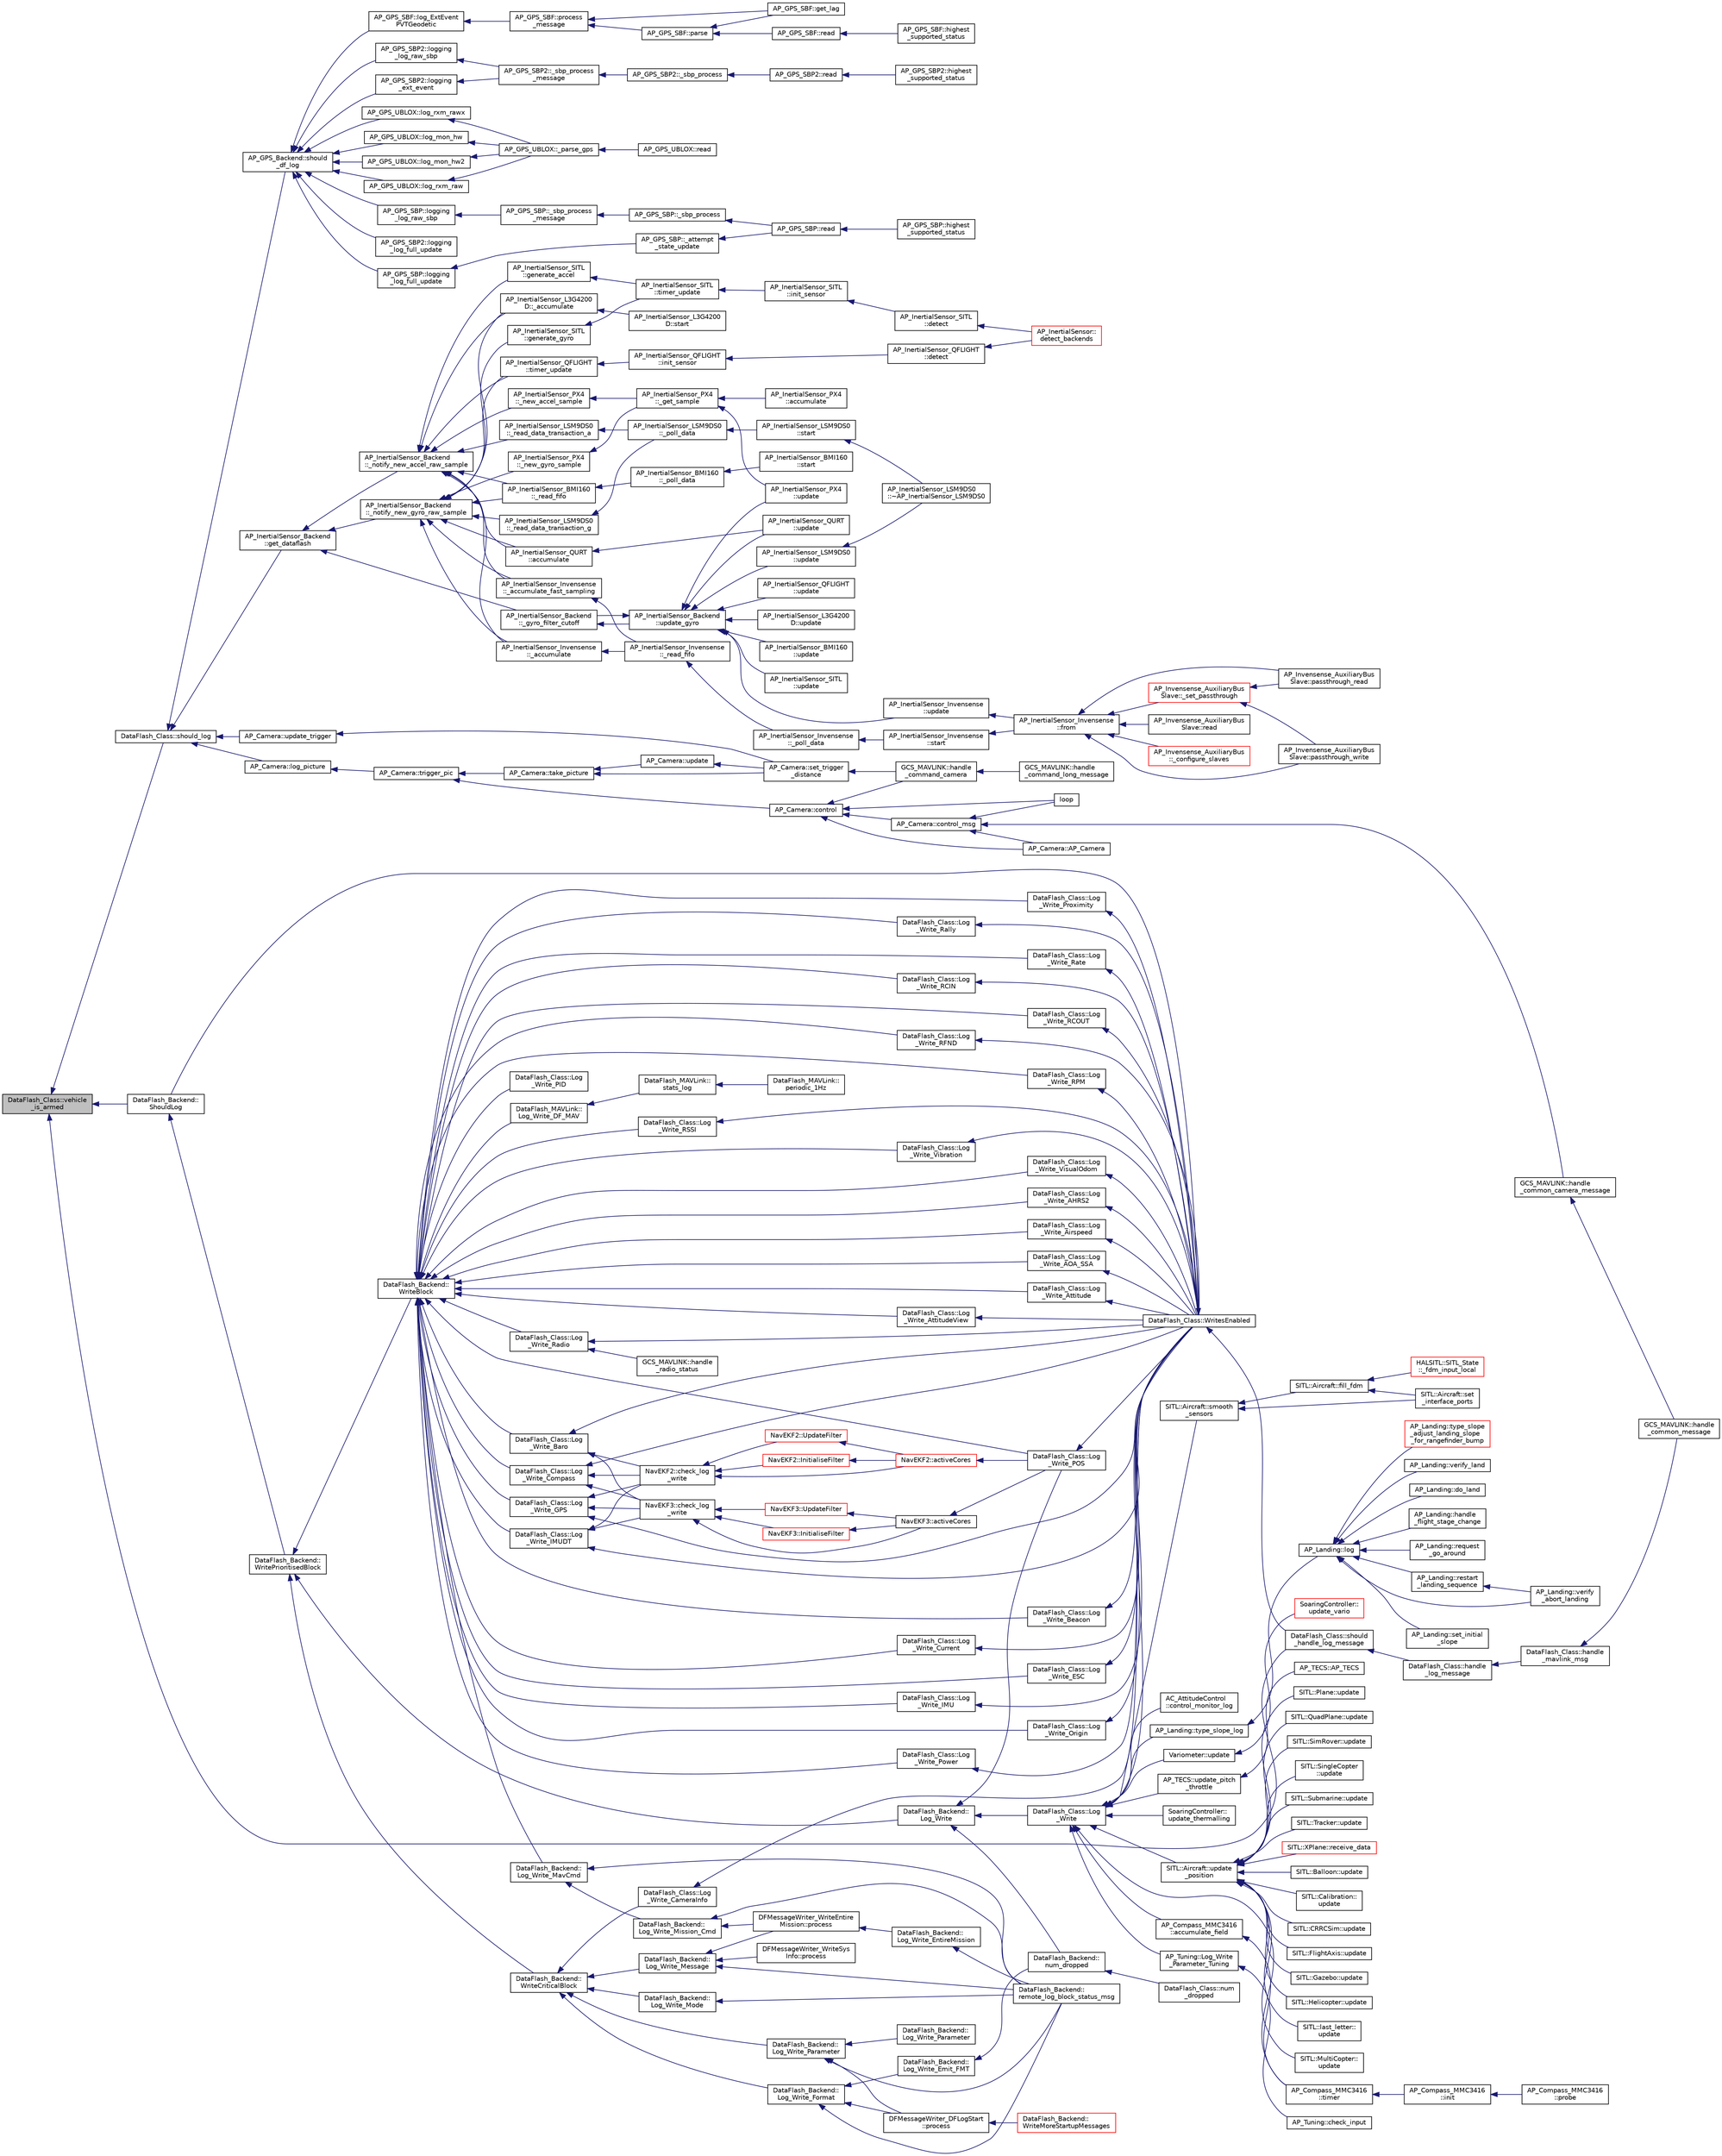 digraph "DataFlash_Class::vehicle_is_armed"
{
 // INTERACTIVE_SVG=YES
  edge [fontname="Helvetica",fontsize="10",labelfontname="Helvetica",labelfontsize="10"];
  node [fontname="Helvetica",fontsize="10",shape=record];
  rankdir="LR";
  Node1 [label="DataFlash_Class::vehicle\l_is_armed",height=0.2,width=0.4,color="black", fillcolor="grey75", style="filled", fontcolor="black"];
  Node1 -> Node2 [dir="back",color="midnightblue",fontsize="10",style="solid",fontname="Helvetica"];
  Node2 [label="DataFlash_Class::should\l_handle_log_message",height=0.2,width=0.4,color="black", fillcolor="white", style="filled",URL="$classDataFlash__Class.html#a1f5e7a1ba369422c7df05cd384019b0e"];
  Node2 -> Node3 [dir="back",color="midnightblue",fontsize="10",style="solid",fontname="Helvetica"];
  Node3 [label="DataFlash_Class::handle\l_log_message",height=0.2,width=0.4,color="black", fillcolor="white", style="filled",URL="$classDataFlash__Class.html#a54a0f06df82820b62ec798a212821d25"];
  Node3 -> Node4 [dir="back",color="midnightblue",fontsize="10",style="solid",fontname="Helvetica"];
  Node4 [label="DataFlash_Class::handle\l_mavlink_msg",height=0.2,width=0.4,color="black", fillcolor="white", style="filled",URL="$classDataFlash__Class.html#a06ce95acf59edd4dd3b8aa7246913e7a"];
  Node4 -> Node5 [dir="back",color="midnightblue",fontsize="10",style="solid",fontname="Helvetica"];
  Node5 [label="GCS_MAVLINK::handle\l_common_message",height=0.2,width=0.4,color="black", fillcolor="white", style="filled",URL="$structGCS__MAVLINK.html#a13da94a2548ade6552a5250eb3251e89"];
  Node1 -> Node6 [dir="back",color="midnightblue",fontsize="10",style="solid",fontname="Helvetica"];
  Node6 [label="DataFlash_Class::should_log",height=0.2,width=0.4,color="black", fillcolor="white", style="filled",URL="$classDataFlash__Class.html#ad12449b59acdcf6b040af55907089eed"];
  Node6 -> Node7 [dir="back",color="midnightblue",fontsize="10",style="solid",fontname="Helvetica"];
  Node7 [label="AP_InertialSensor_Backend\l::get_dataflash",height=0.2,width=0.4,color="black", fillcolor="white", style="filled",URL="$classAP__InertialSensor__Backend.html#a6c878a16f5530684e2e1644a374756ca"];
  Node7 -> Node8 [dir="back",color="midnightblue",fontsize="10",style="solid",fontname="Helvetica"];
  Node8 [label="AP_InertialSensor_Backend\l::_gyro_filter_cutoff",height=0.2,width=0.4,color="black", fillcolor="white", style="filled",URL="$classAP__InertialSensor__Backend.html#a9c376bd62d2a8e0262f887c6188d0af9"];
  Node8 -> Node9 [dir="back",color="midnightblue",fontsize="10",style="solid",fontname="Helvetica"];
  Node9 [label="AP_InertialSensor_Backend\l::update_gyro",height=0.2,width=0.4,color="black", fillcolor="white", style="filled",URL="$classAP__InertialSensor__Backend.html#a0b5d300f99eee2d9debcc7380fd29ab0"];
  Node9 -> Node8 [dir="back",color="midnightblue",fontsize="10",style="solid",fontname="Helvetica"];
  Node9 -> Node10 [dir="back",color="midnightblue",fontsize="10",style="solid",fontname="Helvetica"];
  Node10 [label="AP_InertialSensor_LSM9DS0\l::update",height=0.2,width=0.4,color="black", fillcolor="white", style="filled",URL="$classAP__InertialSensor__LSM9DS0.html#a65d3c8abe3e7107544fabc581f7dd704"];
  Node10 -> Node11 [dir="back",color="midnightblue",fontsize="10",style="solid",fontname="Helvetica"];
  Node11 [label="AP_InertialSensor_LSM9DS0\l::~AP_InertialSensor_LSM9DS0",height=0.2,width=0.4,color="black", fillcolor="white", style="filled",URL="$classAP__InertialSensor__LSM9DS0.html#adb7e6b545d6d86adc761ef83bcee62e4"];
  Node9 -> Node12 [dir="back",color="midnightblue",fontsize="10",style="solid",fontname="Helvetica"];
  Node12 [label="AP_InertialSensor_SITL\l::update",height=0.2,width=0.4,color="black", fillcolor="white", style="filled",URL="$classAP__InertialSensor__SITL.html#a07604936d5a023d350e46404a63b10db"];
  Node9 -> Node13 [dir="back",color="midnightblue",fontsize="10",style="solid",fontname="Helvetica"];
  Node13 [label="AP_InertialSensor_QFLIGHT\l::update",height=0.2,width=0.4,color="black", fillcolor="white", style="filled",URL="$classAP__InertialSensor__QFLIGHT.html#aa0ca2330ef5cda8d8cf0573d65091dee"];
  Node9 -> Node14 [dir="back",color="midnightblue",fontsize="10",style="solid",fontname="Helvetica"];
  Node14 [label="AP_InertialSensor_QURT\l::update",height=0.2,width=0.4,color="black", fillcolor="white", style="filled",URL="$classAP__InertialSensor__QURT.html#a65aead1e6f4020fff780cbb65981fb78"];
  Node9 -> Node15 [dir="back",color="midnightblue",fontsize="10",style="solid",fontname="Helvetica"];
  Node15 [label="AP_InertialSensor_PX4\l::update",height=0.2,width=0.4,color="black", fillcolor="white", style="filled",URL="$classAP__InertialSensor__PX4.html#a56c271f4293b88db34537b7a11e63157"];
  Node9 -> Node16 [dir="back",color="midnightblue",fontsize="10",style="solid",fontname="Helvetica"];
  Node16 [label="AP_InertialSensor_L3G4200\lD::update",height=0.2,width=0.4,color="black", fillcolor="white", style="filled",URL="$classAP__InertialSensor__L3G4200D.html#a8315d5fbde5630f70ff25b109ec2da33"];
  Node9 -> Node17 [dir="back",color="midnightblue",fontsize="10",style="solid",fontname="Helvetica"];
  Node17 [label="AP_InertialSensor_BMI160\l::update",height=0.2,width=0.4,color="black", fillcolor="white", style="filled",URL="$classAP__InertialSensor__BMI160.html#a089a4a56a75c3f771d626aeb4806487a"];
  Node9 -> Node18 [dir="back",color="midnightblue",fontsize="10",style="solid",fontname="Helvetica"];
  Node18 [label="AP_InertialSensor_Invensense\l::update",height=0.2,width=0.4,color="black", fillcolor="white", style="filled",URL="$classAP__InertialSensor__Invensense.html#a247c35c3a991df3b0d40725108fd1763"];
  Node18 -> Node19 [dir="back",color="midnightblue",fontsize="10",style="solid",fontname="Helvetica"];
  Node19 [label="AP_InertialSensor_Invensense\l::from",height=0.2,width=0.4,color="black", fillcolor="white", style="filled",URL="$classAP__InertialSensor__Invensense.html#a06dbf9b0eab84d31dbba20ed8acd5d3e"];
  Node19 -> Node20 [dir="back",color="midnightblue",fontsize="10",style="solid",fontname="Helvetica"];
  Node20 [label="AP_Invensense_AuxiliaryBus\l::_configure_slaves",height=0.2,width=0.4,color="red", fillcolor="white", style="filled",URL="$classAP__Invensense__AuxiliaryBus.html#a99a1e2d327b6f013cb993f46337e9021"];
  Node19 -> Node21 [dir="back",color="midnightblue",fontsize="10",style="solid",fontname="Helvetica"];
  Node21 [label="AP_Invensense_AuxiliaryBus\lSlave::_set_passthrough",height=0.2,width=0.4,color="red", fillcolor="white", style="filled",URL="$classAP__Invensense__AuxiliaryBusSlave.html#a5f0506e4a39d15484e24ef0f155c93ed"];
  Node21 -> Node22 [dir="back",color="midnightblue",fontsize="10",style="solid",fontname="Helvetica"];
  Node22 [label="AP_Invensense_AuxiliaryBus\lSlave::passthrough_read",height=0.2,width=0.4,color="black", fillcolor="white", style="filled",URL="$classAP__Invensense__AuxiliaryBusSlave.html#aa8037d3e32a51691ad941a0b080f59c8"];
  Node21 -> Node23 [dir="back",color="midnightblue",fontsize="10",style="solid",fontname="Helvetica"];
  Node23 [label="AP_Invensense_AuxiliaryBus\lSlave::passthrough_write",height=0.2,width=0.4,color="black", fillcolor="white", style="filled",URL="$classAP__Invensense__AuxiliaryBusSlave.html#a0c70c5ce66b3d72ed65d33144168a698"];
  Node19 -> Node22 [dir="back",color="midnightblue",fontsize="10",style="solid",fontname="Helvetica"];
  Node19 -> Node23 [dir="back",color="midnightblue",fontsize="10",style="solid",fontname="Helvetica"];
  Node19 -> Node24 [dir="back",color="midnightblue",fontsize="10",style="solid",fontname="Helvetica"];
  Node24 [label="AP_Invensense_AuxiliaryBus\lSlave::read",height=0.2,width=0.4,color="black", fillcolor="white", style="filled",URL="$classAP__Invensense__AuxiliaryBusSlave.html#a6e7224e955510a4f5c44155ca5d9d9c8"];
  Node7 -> Node25 [dir="back",color="midnightblue",fontsize="10",style="solid",fontname="Helvetica"];
  Node25 [label="AP_InertialSensor_Backend\l::_notify_new_accel_raw_sample",height=0.2,width=0.4,color="black", fillcolor="white", style="filled",URL="$classAP__InertialSensor__Backend.html#a330d2242c139a6ec3e94e0dd7379df7c"];
  Node25 -> Node26 [dir="back",color="midnightblue",fontsize="10",style="solid",fontname="Helvetica"];
  Node26 [label="AP_InertialSensor_L3G4200\lD::_accumulate",height=0.2,width=0.4,color="black", fillcolor="white", style="filled",URL="$classAP__InertialSensor__L3G4200D.html#ab07f7d4df52cbab3fee7f509f50e81fc"];
  Node26 -> Node27 [dir="back",color="midnightblue",fontsize="10",style="solid",fontname="Helvetica"];
  Node27 [label="AP_InertialSensor_L3G4200\lD::start",height=0.2,width=0.4,color="black", fillcolor="white", style="filled",URL="$classAP__InertialSensor__L3G4200D.html#a5ddc32421474ee6f544abca47a91ae02"];
  Node25 -> Node28 [dir="back",color="midnightblue",fontsize="10",style="solid",fontname="Helvetica"];
  Node28 [label="AP_InertialSensor_Invensense\l::_accumulate",height=0.2,width=0.4,color="black", fillcolor="white", style="filled",URL="$classAP__InertialSensor__Invensense.html#a1a06a8d1e4db8924dcdcf9a6439dcaa9"];
  Node28 -> Node29 [dir="back",color="midnightblue",fontsize="10",style="solid",fontname="Helvetica"];
  Node29 [label="AP_InertialSensor_Invensense\l::_read_fifo",height=0.2,width=0.4,color="black", fillcolor="white", style="filled",URL="$classAP__InertialSensor__Invensense.html#a352da0427395f10fd6a9da9ec3a498ec"];
  Node29 -> Node30 [dir="back",color="midnightblue",fontsize="10",style="solid",fontname="Helvetica"];
  Node30 [label="AP_InertialSensor_Invensense\l::_poll_data",height=0.2,width=0.4,color="black", fillcolor="white", style="filled",URL="$classAP__InertialSensor__Invensense.html#a645c1fd527303dde9031b31544bbce6b"];
  Node30 -> Node31 [dir="back",color="midnightblue",fontsize="10",style="solid",fontname="Helvetica"];
  Node31 [label="AP_InertialSensor_Invensense\l::start",height=0.2,width=0.4,color="black", fillcolor="white", style="filled",URL="$classAP__InertialSensor__Invensense.html#ad54c13370e4efffcfa2c0eece9b53239"];
  Node31 -> Node19 [dir="back",color="midnightblue",fontsize="10",style="solid",fontname="Helvetica"];
  Node25 -> Node32 [dir="back",color="midnightblue",fontsize="10",style="solid",fontname="Helvetica"];
  Node32 [label="AP_InertialSensor_Invensense\l::_accumulate_fast_sampling",height=0.2,width=0.4,color="black", fillcolor="white", style="filled",URL="$classAP__InertialSensor__Invensense.html#aa4d24e709666169398355b5ee2a3df50"];
  Node32 -> Node29 [dir="back",color="midnightblue",fontsize="10",style="solid",fontname="Helvetica"];
  Node25 -> Node33 [dir="back",color="midnightblue",fontsize="10",style="solid",fontname="Helvetica"];
  Node33 [label="AP_InertialSensor_PX4\l::_new_accel_sample",height=0.2,width=0.4,color="black", fillcolor="white", style="filled",URL="$classAP__InertialSensor__PX4.html#ab860aacad51c8894d6d05d1291d8a650"];
  Node33 -> Node34 [dir="back",color="midnightblue",fontsize="10",style="solid",fontname="Helvetica"];
  Node34 [label="AP_InertialSensor_PX4\l::_get_sample",height=0.2,width=0.4,color="black", fillcolor="white", style="filled",URL="$classAP__InertialSensor__PX4.html#a86f463cc20f89a9eb4618ed494b3adf9"];
  Node34 -> Node35 [dir="back",color="midnightblue",fontsize="10",style="solid",fontname="Helvetica"];
  Node35 [label="AP_InertialSensor_PX4\l::accumulate",height=0.2,width=0.4,color="black", fillcolor="white", style="filled",URL="$classAP__InertialSensor__PX4.html#a516abbb2b48fb56a5984e531debea68d"];
  Node34 -> Node15 [dir="back",color="midnightblue",fontsize="10",style="solid",fontname="Helvetica"];
  Node25 -> Node36 [dir="back",color="midnightblue",fontsize="10",style="solid",fontname="Helvetica"];
  Node36 [label="AP_InertialSensor_LSM9DS0\l::_read_data_transaction_a",height=0.2,width=0.4,color="black", fillcolor="white", style="filled",URL="$classAP__InertialSensor__LSM9DS0.html#a9e083338c81500c744790115250d5207"];
  Node36 -> Node37 [dir="back",color="midnightblue",fontsize="10",style="solid",fontname="Helvetica"];
  Node37 [label="AP_InertialSensor_LSM9DS0\l::_poll_data",height=0.2,width=0.4,color="black", fillcolor="white", style="filled",URL="$classAP__InertialSensor__LSM9DS0.html#a517db16a43fdfa7fa31615d07b225474"];
  Node37 -> Node38 [dir="back",color="midnightblue",fontsize="10",style="solid",fontname="Helvetica"];
  Node38 [label="AP_InertialSensor_LSM9DS0\l::start",height=0.2,width=0.4,color="black", fillcolor="white", style="filled",URL="$classAP__InertialSensor__LSM9DS0.html#a1fa1189f7920f61d52d526f779be3d8f"];
  Node38 -> Node11 [dir="back",color="midnightblue",fontsize="10",style="solid",fontname="Helvetica"];
  Node25 -> Node39 [dir="back",color="midnightblue",fontsize="10",style="solid",fontname="Helvetica"];
  Node39 [label="AP_InertialSensor_BMI160\l::_read_fifo",height=0.2,width=0.4,color="black", fillcolor="white", style="filled",URL="$classAP__InertialSensor__BMI160.html#a1a519a3be822e3db7a19d0d0ed21d0c6"];
  Node39 -> Node40 [dir="back",color="midnightblue",fontsize="10",style="solid",fontname="Helvetica"];
  Node40 [label="AP_InertialSensor_BMI160\l::_poll_data",height=0.2,width=0.4,color="black", fillcolor="white", style="filled",URL="$classAP__InertialSensor__BMI160.html#a62d02f0977b50ee599a116e9f85d4ebc"];
  Node40 -> Node41 [dir="back",color="midnightblue",fontsize="10",style="solid",fontname="Helvetica"];
  Node41 [label="AP_InertialSensor_BMI160\l::start",height=0.2,width=0.4,color="black", fillcolor="white", style="filled",URL="$classAP__InertialSensor__BMI160.html#a786f5fe4d157ea0a2313c702402b58c5"];
  Node25 -> Node42 [dir="back",color="midnightblue",fontsize="10",style="solid",fontname="Helvetica"];
  Node42 [label="AP_InertialSensor_QURT\l::accumulate",height=0.2,width=0.4,color="black", fillcolor="white", style="filled",URL="$classAP__InertialSensor__QURT.html#ac64c9fedd2b0bcbddf29264e1bbd7af8"];
  Node42 -> Node14 [dir="back",color="midnightblue",fontsize="10",style="solid",fontname="Helvetica"];
  Node25 -> Node43 [dir="back",color="midnightblue",fontsize="10",style="solid",fontname="Helvetica"];
  Node43 [label="AP_InertialSensor_SITL\l::generate_accel",height=0.2,width=0.4,color="black", fillcolor="white", style="filled",URL="$classAP__InertialSensor__SITL.html#a8d6b8277285c6e8b6013585f403cd588"];
  Node43 -> Node44 [dir="back",color="midnightblue",fontsize="10",style="solid",fontname="Helvetica"];
  Node44 [label="AP_InertialSensor_SITL\l::timer_update",height=0.2,width=0.4,color="black", fillcolor="white", style="filled",URL="$classAP__InertialSensor__SITL.html#acb53ee7c91782608c30ff3e1c5af13e6"];
  Node44 -> Node45 [dir="back",color="midnightblue",fontsize="10",style="solid",fontname="Helvetica"];
  Node45 [label="AP_InertialSensor_SITL\l::init_sensor",height=0.2,width=0.4,color="black", fillcolor="white", style="filled",URL="$classAP__InertialSensor__SITL.html#ac44870551356848abea08bc23b2a3015"];
  Node45 -> Node46 [dir="back",color="midnightblue",fontsize="10",style="solid",fontname="Helvetica"];
  Node46 [label="AP_InertialSensor_SITL\l::detect",height=0.2,width=0.4,color="black", fillcolor="white", style="filled",URL="$classAP__InertialSensor__SITL.html#abc6d58b49a9c2dc04f884f46d948e8ed"];
  Node46 -> Node47 [dir="back",color="midnightblue",fontsize="10",style="solid",fontname="Helvetica"];
  Node47 [label="AP_InertialSensor::\ldetect_backends",height=0.2,width=0.4,color="red", fillcolor="white", style="filled",URL="$classAP__InertialSensor.html#a8967734e82a4f472c6d8ddd8db656804"];
  Node25 -> Node48 [dir="back",color="midnightblue",fontsize="10",style="solid",fontname="Helvetica"];
  Node48 [label="AP_InertialSensor_QFLIGHT\l::timer_update",height=0.2,width=0.4,color="black", fillcolor="white", style="filled",URL="$classAP__InertialSensor__QFLIGHT.html#a995eedfc1f2c8c01d00815aed816db6d"];
  Node48 -> Node49 [dir="back",color="midnightblue",fontsize="10",style="solid",fontname="Helvetica"];
  Node49 [label="AP_InertialSensor_QFLIGHT\l::init_sensor",height=0.2,width=0.4,color="black", fillcolor="white", style="filled",URL="$classAP__InertialSensor__QFLIGHT.html#abdba074dae77ff53a2e616499b5cd01c"];
  Node49 -> Node50 [dir="back",color="midnightblue",fontsize="10",style="solid",fontname="Helvetica"];
  Node50 [label="AP_InertialSensor_QFLIGHT\l::detect",height=0.2,width=0.4,color="black", fillcolor="white", style="filled",URL="$classAP__InertialSensor__QFLIGHT.html#aa0bf9146609415c6ecefacdcb336574c"];
  Node50 -> Node47 [dir="back",color="midnightblue",fontsize="10",style="solid",fontname="Helvetica"];
  Node7 -> Node51 [dir="back",color="midnightblue",fontsize="10",style="solid",fontname="Helvetica"];
  Node51 [label="AP_InertialSensor_Backend\l::_notify_new_gyro_raw_sample",height=0.2,width=0.4,color="black", fillcolor="white", style="filled",URL="$classAP__InertialSensor__Backend.html#a32a5d3f083aae76feb1f3e9cbf3cc095"];
  Node51 -> Node26 [dir="back",color="midnightblue",fontsize="10",style="solid",fontname="Helvetica"];
  Node51 -> Node28 [dir="back",color="midnightblue",fontsize="10",style="solid",fontname="Helvetica"];
  Node51 -> Node32 [dir="back",color="midnightblue",fontsize="10",style="solid",fontname="Helvetica"];
  Node51 -> Node52 [dir="back",color="midnightblue",fontsize="10",style="solid",fontname="Helvetica"];
  Node52 [label="AP_InertialSensor_PX4\l::_new_gyro_sample",height=0.2,width=0.4,color="black", fillcolor="white", style="filled",URL="$classAP__InertialSensor__PX4.html#a257fdff6435bb9addd12e3ba161c4c12"];
  Node52 -> Node34 [dir="back",color="midnightblue",fontsize="10",style="solid",fontname="Helvetica"];
  Node51 -> Node53 [dir="back",color="midnightblue",fontsize="10",style="solid",fontname="Helvetica"];
  Node53 [label="AP_InertialSensor_LSM9DS0\l::_read_data_transaction_g",height=0.2,width=0.4,color="black", fillcolor="white", style="filled",URL="$classAP__InertialSensor__LSM9DS0.html#a8d90205092ed9e6b959fe3da5f4f6477"];
  Node53 -> Node37 [dir="back",color="midnightblue",fontsize="10",style="solid",fontname="Helvetica"];
  Node51 -> Node39 [dir="back",color="midnightblue",fontsize="10",style="solid",fontname="Helvetica"];
  Node51 -> Node42 [dir="back",color="midnightblue",fontsize="10",style="solid",fontname="Helvetica"];
  Node51 -> Node54 [dir="back",color="midnightblue",fontsize="10",style="solid",fontname="Helvetica"];
  Node54 [label="AP_InertialSensor_SITL\l::generate_gyro",height=0.2,width=0.4,color="black", fillcolor="white", style="filled",URL="$classAP__InertialSensor__SITL.html#a884efe3040d8e915376390a36d778398"];
  Node54 -> Node44 [dir="back",color="midnightblue",fontsize="10",style="solid",fontname="Helvetica"];
  Node51 -> Node48 [dir="back",color="midnightblue",fontsize="10",style="solid",fontname="Helvetica"];
  Node6 -> Node55 [dir="back",color="midnightblue",fontsize="10",style="solid",fontname="Helvetica"];
  Node55 [label="AP_Camera::log_picture",height=0.2,width=0.4,color="black", fillcolor="white", style="filled",URL="$classAP__Camera.html#ae511c5d9c318c1650f04b4ecb5709112"];
  Node55 -> Node56 [dir="back",color="midnightblue",fontsize="10",style="solid",fontname="Helvetica"];
  Node56 [label="AP_Camera::trigger_pic",height=0.2,width=0.4,color="black", fillcolor="white", style="filled",URL="$classAP__Camera.html#a912338131e4f4ab09eb09139d471b7b3"];
  Node56 -> Node57 [dir="back",color="midnightblue",fontsize="10",style="solid",fontname="Helvetica"];
  Node57 [label="AP_Camera::control",height=0.2,width=0.4,color="black", fillcolor="white", style="filled",URL="$classAP__Camera.html#a7c7aa23d1a71db5345bb11899bbb8f31"];
  Node57 -> Node58 [dir="back",color="midnightblue",fontsize="10",style="solid",fontname="Helvetica"];
  Node58 [label="AP_Camera::AP_Camera",height=0.2,width=0.4,color="black", fillcolor="white", style="filled",URL="$classAP__Camera.html#ad8d2e68c3b5a7133da87975d3120223a"];
  Node57 -> Node59 [dir="back",color="midnightblue",fontsize="10",style="solid",fontname="Helvetica"];
  Node59 [label="AP_Camera::control_msg",height=0.2,width=0.4,color="black", fillcolor="white", style="filled",URL="$classAP__Camera.html#a5a9157e5d811fa1b55bebe90fe731065",tooltip="decode deprecated MavLink message that controls camera. "];
  Node59 -> Node58 [dir="back",color="midnightblue",fontsize="10",style="solid",fontname="Helvetica"];
  Node59 -> Node60 [dir="back",color="midnightblue",fontsize="10",style="solid",fontname="Helvetica"];
  Node60 [label="GCS_MAVLINK::handle\l_common_camera_message",height=0.2,width=0.4,color="black", fillcolor="white", style="filled",URL="$structGCS__MAVLINK.html#a496597037e80be23544b7618199ad9f5"];
  Node60 -> Node5 [dir="back",color="midnightblue",fontsize="10",style="solid",fontname="Helvetica"];
  Node59 -> Node61 [dir="back",color="midnightblue",fontsize="10",style="solid",fontname="Helvetica"];
  Node61 [label="loop",height=0.2,width=0.4,color="black", fillcolor="white", style="filled",URL="$routing_8cpp.html#afe461d27b9c48d5921c00d521181f12f"];
  Node57 -> Node62 [dir="back",color="midnightblue",fontsize="10",style="solid",fontname="Helvetica"];
  Node62 [label="GCS_MAVLINK::handle\l_command_camera",height=0.2,width=0.4,color="black", fillcolor="white", style="filled",URL="$structGCS__MAVLINK.html#a735b4b8b692fa6985a7f7b99c6b4d58c"];
  Node62 -> Node63 [dir="back",color="midnightblue",fontsize="10",style="solid",fontname="Helvetica"];
  Node63 [label="GCS_MAVLINK::handle\l_command_long_message",height=0.2,width=0.4,color="black", fillcolor="white", style="filled",URL="$structGCS__MAVLINK.html#ada9816ba563e134b421cb5bcc7b21ed6"];
  Node57 -> Node61 [dir="back",color="midnightblue",fontsize="10",style="solid",fontname="Helvetica"];
  Node56 -> Node64 [dir="back",color="midnightblue",fontsize="10",style="solid",fontname="Helvetica"];
  Node64 [label="AP_Camera::take_picture",height=0.2,width=0.4,color="black", fillcolor="white", style="filled",URL="$classAP__Camera.html#a5d7170c290ba358aab4e79e8e79bbb70"];
  Node64 -> Node65 [dir="back",color="midnightblue",fontsize="10",style="solid",fontname="Helvetica"];
  Node65 [label="AP_Camera::set_trigger\l_distance",height=0.2,width=0.4,color="black", fillcolor="white", style="filled",URL="$classAP__Camera.html#a4a39e7eb5e1df8b95ef260b0638c6fc7"];
  Node65 -> Node62 [dir="back",color="midnightblue",fontsize="10",style="solid",fontname="Helvetica"];
  Node64 -> Node66 [dir="back",color="midnightblue",fontsize="10",style="solid",fontname="Helvetica"];
  Node66 [label="AP_Camera::update",height=0.2,width=0.4,color="black", fillcolor="white", style="filled",URL="$classAP__Camera.html#a4077dde0b48102aa3b07eb64f1f7a420"];
  Node66 -> Node65 [dir="back",color="midnightblue",fontsize="10",style="solid",fontname="Helvetica"];
  Node6 -> Node67 [dir="back",color="midnightblue",fontsize="10",style="solid",fontname="Helvetica"];
  Node67 [label="AP_GPS_Backend::should\l_df_log",height=0.2,width=0.4,color="black", fillcolor="white", style="filled",URL="$classAP__GPS__Backend.html#a78d22fd7b536578b4b444c4ac63d2fda"];
  Node67 -> Node68 [dir="back",color="midnightblue",fontsize="10",style="solid",fontname="Helvetica"];
  Node68 [label="AP_GPS_SBF::log_ExtEvent\lPVTGeodetic",height=0.2,width=0.4,color="black", fillcolor="white", style="filled",URL="$classAP__GPS__SBF.html#a029bda686db2bccb2b98f78cf5ea38fe"];
  Node68 -> Node69 [dir="back",color="midnightblue",fontsize="10",style="solid",fontname="Helvetica"];
  Node69 [label="AP_GPS_SBF::process\l_message",height=0.2,width=0.4,color="black", fillcolor="white", style="filled",URL="$classAP__GPS__SBF.html#a302b0e8422996c2cabb9dfac0eae59a4"];
  Node69 -> Node70 [dir="back",color="midnightblue",fontsize="10",style="solid",fontname="Helvetica"];
  Node70 [label="AP_GPS_SBF::get_lag",height=0.2,width=0.4,color="black", fillcolor="white", style="filled",URL="$classAP__GPS__SBF.html#ac390273f48b232915b30f6aeed7560f6"];
  Node69 -> Node71 [dir="back",color="midnightblue",fontsize="10",style="solid",fontname="Helvetica"];
  Node71 [label="AP_GPS_SBF::parse",height=0.2,width=0.4,color="black", fillcolor="white", style="filled",URL="$classAP__GPS__SBF.html#a4ff03181a0163ebda3dcc6b550e0d05a"];
  Node71 -> Node70 [dir="back",color="midnightblue",fontsize="10",style="solid",fontname="Helvetica"];
  Node71 -> Node72 [dir="back",color="midnightblue",fontsize="10",style="solid",fontname="Helvetica"];
  Node72 [label="AP_GPS_SBF::read",height=0.2,width=0.4,color="black", fillcolor="white", style="filled",URL="$classAP__GPS__SBF.html#a5d9c1999aa212fff0587dad4b306c97d"];
  Node72 -> Node73 [dir="back",color="midnightblue",fontsize="10",style="solid",fontname="Helvetica"];
  Node73 [label="AP_GPS_SBF::highest\l_supported_status",height=0.2,width=0.4,color="black", fillcolor="white", style="filled",URL="$classAP__GPS__SBF.html#a3aa88ec618ee6552f1823afae4a7c2c1"];
  Node67 -> Node74 [dir="back",color="midnightblue",fontsize="10",style="solid",fontname="Helvetica"];
  Node74 [label="AP_GPS_UBLOX::log_mon_hw",height=0.2,width=0.4,color="black", fillcolor="white", style="filled",URL="$classAP__GPS__UBLOX.html#afaad8ce1ad6c2192e2608e5731789b25"];
  Node74 -> Node75 [dir="back",color="midnightblue",fontsize="10",style="solid",fontname="Helvetica"];
  Node75 [label="AP_GPS_UBLOX::_parse_gps",height=0.2,width=0.4,color="black", fillcolor="white", style="filled",URL="$classAP__GPS__UBLOX.html#a16ae8ab4b0babfbc2245beb0a438ec33"];
  Node75 -> Node76 [dir="back",color="midnightblue",fontsize="10",style="solid",fontname="Helvetica"];
  Node76 [label="AP_GPS_UBLOX::read",height=0.2,width=0.4,color="black", fillcolor="white", style="filled",URL="$classAP__GPS__UBLOX.html#a09825f5ca37ee9bdb5e0939a4073a84e"];
  Node67 -> Node77 [dir="back",color="midnightblue",fontsize="10",style="solid",fontname="Helvetica"];
  Node77 [label="AP_GPS_UBLOX::log_mon_hw2",height=0.2,width=0.4,color="black", fillcolor="white", style="filled",URL="$classAP__GPS__UBLOX.html#aa371c3daa15a309ab65f1522471ff5c2"];
  Node77 -> Node75 [dir="back",color="midnightblue",fontsize="10",style="solid",fontname="Helvetica"];
  Node67 -> Node78 [dir="back",color="midnightblue",fontsize="10",style="solid",fontname="Helvetica"];
  Node78 [label="AP_GPS_UBLOX::log_rxm_raw",height=0.2,width=0.4,color="black", fillcolor="white", style="filled",URL="$classAP__GPS__UBLOX.html#a599fc077195cbe106d1da825688b1440"];
  Node78 -> Node75 [dir="back",color="midnightblue",fontsize="10",style="solid",fontname="Helvetica"];
  Node67 -> Node79 [dir="back",color="midnightblue",fontsize="10",style="solid",fontname="Helvetica"];
  Node79 [label="AP_GPS_UBLOX::log_rxm_rawx",height=0.2,width=0.4,color="black", fillcolor="white", style="filled",URL="$classAP__GPS__UBLOX.html#a3974f2089cb33bed89e19cfe3c7521f8"];
  Node79 -> Node75 [dir="back",color="midnightblue",fontsize="10",style="solid",fontname="Helvetica"];
  Node67 -> Node80 [dir="back",color="midnightblue",fontsize="10",style="solid",fontname="Helvetica"];
  Node80 [label="AP_GPS_SBP2::logging\l_ext_event",height=0.2,width=0.4,color="black", fillcolor="white", style="filled",URL="$classAP__GPS__SBP2.html#ae8c7f53ee8183d7f0b915e9b5a494ae6"];
  Node80 -> Node81 [dir="back",color="midnightblue",fontsize="10",style="solid",fontname="Helvetica"];
  Node81 [label="AP_GPS_SBP2::_sbp_process\l_message",height=0.2,width=0.4,color="black", fillcolor="white", style="filled",URL="$classAP__GPS__SBP2.html#ac64f29dd084dc165c676cfd2751e77ae"];
  Node81 -> Node82 [dir="back",color="midnightblue",fontsize="10",style="solid",fontname="Helvetica"];
  Node82 [label="AP_GPS_SBP2::_sbp_process",height=0.2,width=0.4,color="black", fillcolor="white", style="filled",URL="$classAP__GPS__SBP2.html#a401dc8505b1460b2cacbafea3d223a91"];
  Node82 -> Node83 [dir="back",color="midnightblue",fontsize="10",style="solid",fontname="Helvetica"];
  Node83 [label="AP_GPS_SBP2::read",height=0.2,width=0.4,color="black", fillcolor="white", style="filled",URL="$classAP__GPS__SBP2.html#a251cdad10dff6c4e02d59f0507e5f3b6"];
  Node83 -> Node84 [dir="back",color="midnightblue",fontsize="10",style="solid",fontname="Helvetica"];
  Node84 [label="AP_GPS_SBP2::highest\l_supported_status",height=0.2,width=0.4,color="black", fillcolor="white", style="filled",URL="$classAP__GPS__SBP2.html#a471fd2a813238296dcbb8a5e3d031514"];
  Node67 -> Node85 [dir="back",color="midnightblue",fontsize="10",style="solid",fontname="Helvetica"];
  Node85 [label="AP_GPS_SBP::logging\l_log_full_update",height=0.2,width=0.4,color="black", fillcolor="white", style="filled",URL="$classAP__GPS__SBP.html#af5d2846c5c8368ab5d6d9456f78cb04d"];
  Node85 -> Node86 [dir="back",color="midnightblue",fontsize="10",style="solid",fontname="Helvetica"];
  Node86 [label="AP_GPS_SBP::_attempt\l_state_update",height=0.2,width=0.4,color="black", fillcolor="white", style="filled",URL="$classAP__GPS__SBP.html#af9e1e7cae1c58891c9a47a6ae6425491"];
  Node86 -> Node87 [dir="back",color="midnightblue",fontsize="10",style="solid",fontname="Helvetica"];
  Node87 [label="AP_GPS_SBP::read",height=0.2,width=0.4,color="black", fillcolor="white", style="filled",URL="$classAP__GPS__SBP.html#a3fa95c1c1f83ad45a11a61d604e61d8d"];
  Node87 -> Node88 [dir="back",color="midnightblue",fontsize="10",style="solid",fontname="Helvetica"];
  Node88 [label="AP_GPS_SBP::highest\l_supported_status",height=0.2,width=0.4,color="black", fillcolor="white", style="filled",URL="$classAP__GPS__SBP.html#ad2aa36fb56f231229ca47df94c7c926f"];
  Node67 -> Node89 [dir="back",color="midnightblue",fontsize="10",style="solid",fontname="Helvetica"];
  Node89 [label="AP_GPS_SBP2::logging\l_log_full_update",height=0.2,width=0.4,color="black", fillcolor="white", style="filled",URL="$classAP__GPS__SBP2.html#adc254567a151ff0db903b861319f0d56"];
  Node67 -> Node90 [dir="back",color="midnightblue",fontsize="10",style="solid",fontname="Helvetica"];
  Node90 [label="AP_GPS_SBP::logging\l_log_raw_sbp",height=0.2,width=0.4,color="black", fillcolor="white", style="filled",URL="$classAP__GPS__SBP.html#a03c2f3629f94e7b6df5989cc33d9d59a"];
  Node90 -> Node91 [dir="back",color="midnightblue",fontsize="10",style="solid",fontname="Helvetica"];
  Node91 [label="AP_GPS_SBP::_sbp_process\l_message",height=0.2,width=0.4,color="black", fillcolor="white", style="filled",URL="$classAP__GPS__SBP.html#a95d51866fda5a620229c74d5684acce4"];
  Node91 -> Node92 [dir="back",color="midnightblue",fontsize="10",style="solid",fontname="Helvetica"];
  Node92 [label="AP_GPS_SBP::_sbp_process",height=0.2,width=0.4,color="black", fillcolor="white", style="filled",URL="$classAP__GPS__SBP.html#ad6291fa91e5c338da770ffdfefb6cd8a"];
  Node92 -> Node87 [dir="back",color="midnightblue",fontsize="10",style="solid",fontname="Helvetica"];
  Node67 -> Node93 [dir="back",color="midnightblue",fontsize="10",style="solid",fontname="Helvetica"];
  Node93 [label="AP_GPS_SBP2::logging\l_log_raw_sbp",height=0.2,width=0.4,color="black", fillcolor="white", style="filled",URL="$classAP__GPS__SBP2.html#af58239a6684265d3fde51012411d110c"];
  Node93 -> Node81 [dir="back",color="midnightblue",fontsize="10",style="solid",fontname="Helvetica"];
  Node6 -> Node94 [dir="back",color="midnightblue",fontsize="10",style="solid",fontname="Helvetica"];
  Node94 [label="AP_Camera::update_trigger",height=0.2,width=0.4,color="black", fillcolor="white", style="filled",URL="$classAP__Camera.html#a3809f54e2cc95832bb8d5e43451e834f"];
  Node94 -> Node65 [dir="back",color="midnightblue",fontsize="10",style="solid",fontname="Helvetica"];
  Node1 -> Node95 [dir="back",color="midnightblue",fontsize="10",style="solid",fontname="Helvetica"];
  Node95 [label="DataFlash_Backend::\lShouldLog",height=0.2,width=0.4,color="black", fillcolor="white", style="filled",URL="$classDataFlash__Backend.html#ae29c274eff677e46bb9e404656194789"];
  Node95 -> Node96 [dir="back",color="midnightblue",fontsize="10",style="solid",fontname="Helvetica"];
  Node96 [label="DataFlash_Backend::\lWritePrioritisedBlock",height=0.2,width=0.4,color="black", fillcolor="white", style="filled",URL="$classDataFlash__Backend.html#a70bd07e118265442caab0d742cb06abc"];
  Node96 -> Node97 [dir="back",color="midnightblue",fontsize="10",style="solid",fontname="Helvetica"];
  Node97 [label="DataFlash_Backend::\lLog_Write",height=0.2,width=0.4,color="black", fillcolor="white", style="filled",URL="$classDataFlash__Backend.html#a701111d46c96bfab23971267f325ddd3"];
  Node97 -> Node98 [dir="back",color="midnightblue",fontsize="10",style="solid",fontname="Helvetica"];
  Node98 [label="DataFlash_Class::Log\l_Write",height=0.2,width=0.4,color="black", fillcolor="white", style="filled",URL="$classDataFlash__Class.html#a379c836ed19feeac263fcd994b60226b"];
  Node98 -> Node99 [dir="back",color="midnightblue",fontsize="10",style="solid",fontname="Helvetica"];
  Node99 [label="AP_Compass_MMC3416\l::accumulate_field",height=0.2,width=0.4,color="black", fillcolor="white", style="filled",URL="$classAP__Compass__MMC3416.html#aa81525e474696e469db55ad9712a1b4f"];
  Node99 -> Node100 [dir="back",color="midnightblue",fontsize="10",style="solid",fontname="Helvetica"];
  Node100 [label="AP_Compass_MMC3416\l::timer",height=0.2,width=0.4,color="black", fillcolor="white", style="filled",URL="$classAP__Compass__MMC3416.html#a8b5b61173af45f3892c51bbeda783190"];
  Node100 -> Node101 [dir="back",color="midnightblue",fontsize="10",style="solid",fontname="Helvetica"];
  Node101 [label="AP_Compass_MMC3416\l::init",height=0.2,width=0.4,color="black", fillcolor="white", style="filled",URL="$classAP__Compass__MMC3416.html#af9749d12b13a50641e4c2b7b8b702ac2"];
  Node101 -> Node102 [dir="back",color="midnightblue",fontsize="10",style="solid",fontname="Helvetica"];
  Node102 [label="AP_Compass_MMC3416\l::probe",height=0.2,width=0.4,color="black", fillcolor="white", style="filled",URL="$classAP__Compass__MMC3416.html#a45317bd66ff02b0b69e17221ff572261"];
  Node98 -> Node103 [dir="back",color="midnightblue",fontsize="10",style="solid",fontname="Helvetica"];
  Node103 [label="AC_AttitudeControl\l::control_monitor_log",height=0.2,width=0.4,color="black", fillcolor="white", style="filled",URL="$classAC__AttitudeControl.html#a24124a33c8cd7a9cd575d0c16a1e2d5b"];
  Node98 -> Node104 [dir="back",color="midnightblue",fontsize="10",style="solid",fontname="Helvetica"];
  Node104 [label="AP_Tuning::Log_Write\l_Parameter_Tuning",height=0.2,width=0.4,color="black", fillcolor="white", style="filled",URL="$classAP__Tuning.html#abc35074ce5f7c46fbbc644d80c3dc15a"];
  Node104 -> Node105 [dir="back",color="midnightblue",fontsize="10",style="solid",fontname="Helvetica"];
  Node105 [label="AP_Tuning::check_input",height=0.2,width=0.4,color="black", fillcolor="white", style="filled",URL="$classAP__Tuning.html#a26bf8c5e3711e547ce95654ca285fecb"];
  Node98 -> Node106 [dir="back",color="midnightblue",fontsize="10",style="solid",fontname="Helvetica"];
  Node106 [label="SITL::Aircraft::smooth\l_sensors",height=0.2,width=0.4,color="black", fillcolor="white", style="filled",URL="$classSITL_1_1Aircraft.html#a8b835df207c22a4d9bc24b14525ce968"];
  Node106 -> Node107 [dir="back",color="midnightblue",fontsize="10",style="solid",fontname="Helvetica"];
  Node107 [label="SITL::Aircraft::fill_fdm",height=0.2,width=0.4,color="black", fillcolor="white", style="filled",URL="$classSITL_1_1Aircraft.html#a07b38044e8a77d5f48db38e9913e06db"];
  Node107 -> Node108 [dir="back",color="midnightblue",fontsize="10",style="solid",fontname="Helvetica"];
  Node108 [label="HALSITL::SITL_State\l::_fdm_input_local",height=0.2,width=0.4,color="red", fillcolor="white", style="filled",URL="$classHALSITL_1_1SITL__State.html#a141fe78b0702ab2f2ac4cafc221fdb97"];
  Node107 -> Node109 [dir="back",color="midnightblue",fontsize="10",style="solid",fontname="Helvetica"];
  Node109 [label="SITL::Aircraft::set\l_interface_ports",height=0.2,width=0.4,color="black", fillcolor="white", style="filled",URL="$classSITL_1_1Aircraft.html#a061f04e9f5bc75cc1f250a4e7c3d8421"];
  Node106 -> Node109 [dir="back",color="midnightblue",fontsize="10",style="solid",fontname="Helvetica"];
  Node98 -> Node100 [dir="back",color="midnightblue",fontsize="10",style="solid",fontname="Helvetica"];
  Node98 -> Node110 [dir="back",color="midnightblue",fontsize="10",style="solid",fontname="Helvetica"];
  Node110 [label="AP_Landing::type_slope_log",height=0.2,width=0.4,color="black", fillcolor="white", style="filled",URL="$classAP__Landing.html#ac0b5a7424b989984441d47159f9e691c"];
  Node110 -> Node111 [dir="back",color="midnightblue",fontsize="10",style="solid",fontname="Helvetica"];
  Node111 [label="AP_Landing::log",height=0.2,width=0.4,color="black", fillcolor="white", style="filled",URL="$classAP__Landing.html#afbaa15e50629185cb1c1dcb1c41289d8"];
  Node111 -> Node112 [dir="back",color="midnightblue",fontsize="10",style="solid",fontname="Helvetica"];
  Node112 [label="AP_Landing::do_land",height=0.2,width=0.4,color="black", fillcolor="white", style="filled",URL="$classAP__Landing.html#ac7cb51eaa69d1bed262223b56ee2c4ce"];
  Node111 -> Node113 [dir="back",color="midnightblue",fontsize="10",style="solid",fontname="Helvetica"];
  Node113 [label="AP_Landing::handle\l_flight_stage_change",height=0.2,width=0.4,color="black", fillcolor="white", style="filled",URL="$classAP__Landing.html#a9f6d861fd1bf8df96c061931179095c0"];
  Node111 -> Node114 [dir="back",color="midnightblue",fontsize="10",style="solid",fontname="Helvetica"];
  Node114 [label="AP_Landing::request\l_go_around",height=0.2,width=0.4,color="black", fillcolor="white", style="filled",URL="$classAP__Landing.html#afc506451afaaca18bebe5746f1caf448"];
  Node111 -> Node115 [dir="back",color="midnightblue",fontsize="10",style="solid",fontname="Helvetica"];
  Node115 [label="AP_Landing::restart\l_landing_sequence",height=0.2,width=0.4,color="black", fillcolor="white", style="filled",URL="$classAP__Landing.html#a4cb652398231c274e6061aa6b211366b"];
  Node115 -> Node116 [dir="back",color="midnightblue",fontsize="10",style="solid",fontname="Helvetica"];
  Node116 [label="AP_Landing::verify\l_abort_landing",height=0.2,width=0.4,color="black", fillcolor="white", style="filled",URL="$classAP__Landing.html#a23d5d937afe630bfa1d3eeea5d767e4b"];
  Node111 -> Node117 [dir="back",color="midnightblue",fontsize="10",style="solid",fontname="Helvetica"];
  Node117 [label="AP_Landing::set_initial\l_slope",height=0.2,width=0.4,color="black", fillcolor="white", style="filled",URL="$classAP__Landing.html#a7e905f0cb574cb49a778b18906362736"];
  Node111 -> Node118 [dir="back",color="midnightblue",fontsize="10",style="solid",fontname="Helvetica"];
  Node118 [label="AP_Landing::type_slope\l_adjust_landing_slope\l_for_rangefinder_bump",height=0.2,width=0.4,color="red", fillcolor="white", style="filled",URL="$classAP__Landing.html#a68317a4d27e65aadc7013a9363da5ce3"];
  Node111 -> Node116 [dir="back",color="midnightblue",fontsize="10",style="solid",fontname="Helvetica"];
  Node111 -> Node119 [dir="back",color="midnightblue",fontsize="10",style="solid",fontname="Helvetica"];
  Node119 [label="AP_Landing::verify_land",height=0.2,width=0.4,color="black", fillcolor="white", style="filled",URL="$classAP__Landing.html#afdbc34de818b9cb366336c23660fd495"];
  Node98 -> Node120 [dir="back",color="midnightblue",fontsize="10",style="solid",fontname="Helvetica"];
  Node120 [label="Variometer::update",height=0.2,width=0.4,color="black", fillcolor="white", style="filled",URL="$classVariometer.html#ae8429634659d6e7f64a64992380e7b2b"];
  Node120 -> Node121 [dir="back",color="midnightblue",fontsize="10",style="solid",fontname="Helvetica"];
  Node121 [label="SoaringController::\lupdate_vario",height=0.2,width=0.4,color="red", fillcolor="white", style="filled",URL="$classSoaringController.html#a7adf701742d2ba2f2e699b9e3ce1b955"];
  Node98 -> Node122 [dir="back",color="midnightblue",fontsize="10",style="solid",fontname="Helvetica"];
  Node122 [label="AP_TECS::update_pitch\l_throttle",height=0.2,width=0.4,color="black", fillcolor="white", style="filled",URL="$classAP__TECS.html#ad9fdee521b36fe15ab8ab06a35717c5a"];
  Node122 -> Node123 [dir="back",color="midnightblue",fontsize="10",style="solid",fontname="Helvetica"];
  Node123 [label="AP_TECS::AP_TECS",height=0.2,width=0.4,color="black", fillcolor="white", style="filled",URL="$classAP__TECS.html#a01d6d2b6f4c4151838115b13020d8990"];
  Node98 -> Node124 [dir="back",color="midnightblue",fontsize="10",style="solid",fontname="Helvetica"];
  Node124 [label="SITL::Aircraft::update\l_position",height=0.2,width=0.4,color="black", fillcolor="white", style="filled",URL="$classSITL_1_1Aircraft.html#a4a72b2c0617cf55b24b062daaae685b9"];
  Node124 -> Node125 [dir="back",color="midnightblue",fontsize="10",style="solid",fontname="Helvetica"];
  Node125 [label="SITL::Balloon::update",height=0.2,width=0.4,color="black", fillcolor="white", style="filled",URL="$classSITL_1_1Balloon.html#a34f5716a3c9ba0805d89dc36656ae90c"];
  Node124 -> Node126 [dir="back",color="midnightblue",fontsize="10",style="solid",fontname="Helvetica"];
  Node126 [label="SITL::Calibration::\lupdate",height=0.2,width=0.4,color="black", fillcolor="white", style="filled",URL="$classSITL_1_1Calibration.html#a0c3f60adfbc5d68ae425883af18b62f4"];
  Node124 -> Node127 [dir="back",color="midnightblue",fontsize="10",style="solid",fontname="Helvetica"];
  Node127 [label="SITL::CRRCSim::update",height=0.2,width=0.4,color="black", fillcolor="white", style="filled",URL="$classSITL_1_1CRRCSim.html#ada236d396837feb2c5efe885ea504f87"];
  Node124 -> Node128 [dir="back",color="midnightblue",fontsize="10",style="solid",fontname="Helvetica"];
  Node128 [label="SITL::FlightAxis::update",height=0.2,width=0.4,color="black", fillcolor="white", style="filled",URL="$classSITL_1_1FlightAxis.html#abea39b8171735bf99ad90267f6be4c42"];
  Node124 -> Node129 [dir="back",color="midnightblue",fontsize="10",style="solid",fontname="Helvetica"];
  Node129 [label="SITL::Gazebo::update",height=0.2,width=0.4,color="black", fillcolor="white", style="filled",URL="$classSITL_1_1Gazebo.html#a120a541070549b98ba4740c91abf97a7"];
  Node124 -> Node130 [dir="back",color="midnightblue",fontsize="10",style="solid",fontname="Helvetica"];
  Node130 [label="SITL::Helicopter::update",height=0.2,width=0.4,color="black", fillcolor="white", style="filled",URL="$classSITL_1_1Helicopter.html#a0e8602ead0fe804552ab7ade9a1b171e"];
  Node124 -> Node131 [dir="back",color="midnightblue",fontsize="10",style="solid",fontname="Helvetica"];
  Node131 [label="SITL::last_letter::\lupdate",height=0.2,width=0.4,color="black", fillcolor="white", style="filled",URL="$classSITL_1_1last__letter.html#ae4e6d3acea9730faa873e8d25b876d19"];
  Node124 -> Node132 [dir="back",color="midnightblue",fontsize="10",style="solid",fontname="Helvetica"];
  Node132 [label="SITL::MultiCopter::\lupdate",height=0.2,width=0.4,color="black", fillcolor="white", style="filled",URL="$classSITL_1_1MultiCopter.html#ad4df8bcd20625ce425cc9d73f9aa6a20"];
  Node124 -> Node133 [dir="back",color="midnightblue",fontsize="10",style="solid",fontname="Helvetica"];
  Node133 [label="SITL::Plane::update",height=0.2,width=0.4,color="black", fillcolor="white", style="filled",URL="$classSITL_1_1Plane.html#a7852409df29e250b1903384d1446930c"];
  Node124 -> Node134 [dir="back",color="midnightblue",fontsize="10",style="solid",fontname="Helvetica"];
  Node134 [label="SITL::QuadPlane::update",height=0.2,width=0.4,color="black", fillcolor="white", style="filled",URL="$classSITL_1_1QuadPlane.html#af9068f0de1894f5afc49481c869e3b6c"];
  Node124 -> Node135 [dir="back",color="midnightblue",fontsize="10",style="solid",fontname="Helvetica"];
  Node135 [label="SITL::SimRover::update",height=0.2,width=0.4,color="black", fillcolor="white", style="filled",URL="$classSITL_1_1SimRover.html#a0692a116e9c7cff78adb0b08b0d571b2"];
  Node124 -> Node136 [dir="back",color="midnightblue",fontsize="10",style="solid",fontname="Helvetica"];
  Node136 [label="SITL::SingleCopter\l::update",height=0.2,width=0.4,color="black", fillcolor="white", style="filled",URL="$classSITL_1_1SingleCopter.html#a07d0997518b86260a6a80b914733d7b5"];
  Node124 -> Node137 [dir="back",color="midnightblue",fontsize="10",style="solid",fontname="Helvetica"];
  Node137 [label="SITL::Submarine::update",height=0.2,width=0.4,color="black", fillcolor="white", style="filled",URL="$classSITL_1_1Submarine.html#ae172876dbb527df84dfb38c9fa383878"];
  Node124 -> Node138 [dir="back",color="midnightblue",fontsize="10",style="solid",fontname="Helvetica"];
  Node138 [label="SITL::Tracker::update",height=0.2,width=0.4,color="black", fillcolor="white", style="filled",URL="$classSITL_1_1Tracker.html#aa2d26c0841ead98b60a9291eb4d74b71"];
  Node124 -> Node139 [dir="back",color="midnightblue",fontsize="10",style="solid",fontname="Helvetica"];
  Node139 [label="SITL::XPlane::receive_data",height=0.2,width=0.4,color="red", fillcolor="white", style="filled",URL="$classSITL_1_1XPlane.html#ab30e1d12c7ebc3699a29f3442804a68b"];
  Node98 -> Node140 [dir="back",color="midnightblue",fontsize="10",style="solid",fontname="Helvetica"];
  Node140 [label="SoaringController::\lupdate_thermalling",height=0.2,width=0.4,color="black", fillcolor="white", style="filled",URL="$classSoaringController.html#abfbc693fd6c93da20fb098aedf6fd596"];
  Node98 -> Node141 [dir="back",color="midnightblue",fontsize="10",style="solid",fontname="Helvetica"];
  Node141 [label="DataFlash_Class::WritesEnabled",height=0.2,width=0.4,color="black", fillcolor="white", style="filled",URL="$classDataFlash__Class.html#a680528ccef337901407a125439e1f397"];
  Node141 -> Node95 [dir="back",color="midnightblue",fontsize="10",style="solid",fontname="Helvetica"];
  Node141 -> Node2 [dir="back",color="midnightblue",fontsize="10",style="solid",fontname="Helvetica"];
  Node97 -> Node142 [dir="back",color="midnightblue",fontsize="10",style="solid",fontname="Helvetica"];
  Node142 [label="DataFlash_Class::Log\l_Write_POS",height=0.2,width=0.4,color="black", fillcolor="white", style="filled",URL="$classDataFlash__Class.html#a46e58faaa53c44516433f6bb7bde4163"];
  Node142 -> Node141 [dir="back",color="midnightblue",fontsize="10",style="solid",fontname="Helvetica"];
  Node97 -> Node143 [dir="back",color="midnightblue",fontsize="10",style="solid",fontname="Helvetica"];
  Node143 [label="DataFlash_Backend::\lnum_dropped",height=0.2,width=0.4,color="black", fillcolor="white", style="filled",URL="$classDataFlash__Backend.html#a944c1f573e2cd12e7ff491d48898d446"];
  Node143 -> Node144 [dir="back",color="midnightblue",fontsize="10",style="solid",fontname="Helvetica"];
  Node144 [label="DataFlash_Class::num\l_dropped",height=0.2,width=0.4,color="black", fillcolor="white", style="filled",URL="$classDataFlash__Class.html#a3b01d9a49c319ca3995df9b1649b9249"];
  Node96 -> Node145 [dir="back",color="midnightblue",fontsize="10",style="solid",fontname="Helvetica"];
  Node145 [label="DataFlash_Backend::\lWriteBlock",height=0.2,width=0.4,color="black", fillcolor="white", style="filled",URL="$classDataFlash__Backend.html#aed94b3ad1fd7333ddd7c2e20c3433d52"];
  Node145 -> Node146 [dir="back",color="midnightblue",fontsize="10",style="solid",fontname="Helvetica"];
  Node146 [label="DataFlash_Class::Log\l_Write_AHRS2",height=0.2,width=0.4,color="black", fillcolor="white", style="filled",URL="$classDataFlash__Class.html#ad81bca014959c6b0a6714ea0d83c409f"];
  Node146 -> Node141 [dir="back",color="midnightblue",fontsize="10",style="solid",fontname="Helvetica"];
  Node145 -> Node147 [dir="back",color="midnightblue",fontsize="10",style="solid",fontname="Helvetica"];
  Node147 [label="DataFlash_Class::Log\l_Write_Airspeed",height=0.2,width=0.4,color="black", fillcolor="white", style="filled",URL="$classDataFlash__Class.html#a6a38481f36ae833e7093c41a0e72be31"];
  Node147 -> Node141 [dir="back",color="midnightblue",fontsize="10",style="solid",fontname="Helvetica"];
  Node145 -> Node148 [dir="back",color="midnightblue",fontsize="10",style="solid",fontname="Helvetica"];
  Node148 [label="DataFlash_Class::Log\l_Write_AOA_SSA",height=0.2,width=0.4,color="black", fillcolor="white", style="filled",URL="$classDataFlash__Class.html#a07c6e6dc1aeb58b8f3255a63e0d5a430"];
  Node148 -> Node141 [dir="back",color="midnightblue",fontsize="10",style="solid",fontname="Helvetica"];
  Node145 -> Node149 [dir="back",color="midnightblue",fontsize="10",style="solid",fontname="Helvetica"];
  Node149 [label="DataFlash_Class::Log\l_Write_Attitude",height=0.2,width=0.4,color="black", fillcolor="white", style="filled",URL="$classDataFlash__Class.html#a100c0458780b38dd0ccc4a7381827b3c"];
  Node149 -> Node141 [dir="back",color="midnightblue",fontsize="10",style="solid",fontname="Helvetica"];
  Node145 -> Node150 [dir="back",color="midnightblue",fontsize="10",style="solid",fontname="Helvetica"];
  Node150 [label="DataFlash_Class::Log\l_Write_AttitudeView",height=0.2,width=0.4,color="black", fillcolor="white", style="filled",URL="$classDataFlash__Class.html#abf48a5cb3c39a255385d3853beb1b5d7"];
  Node150 -> Node141 [dir="back",color="midnightblue",fontsize="10",style="solid",fontname="Helvetica"];
  Node145 -> Node151 [dir="back",color="midnightblue",fontsize="10",style="solid",fontname="Helvetica"];
  Node151 [label="DataFlash_Class::Log\l_Write_Baro",height=0.2,width=0.4,color="black", fillcolor="white", style="filled",URL="$classDataFlash__Class.html#a4a12c2f2025e0a63d6ec85602857d0cb"];
  Node151 -> Node152 [dir="back",color="midnightblue",fontsize="10",style="solid",fontname="Helvetica"];
  Node152 [label="NavEKF3::check_log\l_write",height=0.2,width=0.4,color="black", fillcolor="white", style="filled",URL="$classNavEKF3.html#afa5a1b626563d35ad95545e8f056214b"];
  Node152 -> Node153 [dir="back",color="midnightblue",fontsize="10",style="solid",fontname="Helvetica"];
  Node153 [label="NavEKF3::InitialiseFilter",height=0.2,width=0.4,color="red", fillcolor="white", style="filled",URL="$classNavEKF3.html#a07f064fa513fbb6e7188141904f3b5b5"];
  Node153 -> Node154 [dir="back",color="midnightblue",fontsize="10",style="solid",fontname="Helvetica"];
  Node154 [label="NavEKF3::activeCores",height=0.2,width=0.4,color="black", fillcolor="white", style="filled",URL="$classNavEKF3.html#a3e1f50ad977a17222fcd7a6851b0f2ec"];
  Node154 -> Node142 [dir="back",color="midnightblue",fontsize="10",style="solid",fontname="Helvetica"];
  Node152 -> Node155 [dir="back",color="midnightblue",fontsize="10",style="solid",fontname="Helvetica"];
  Node155 [label="NavEKF3::UpdateFilter",height=0.2,width=0.4,color="red", fillcolor="white", style="filled",URL="$classNavEKF3.html#a477020fcf29376e0c2205dbf79728104"];
  Node155 -> Node154 [dir="back",color="midnightblue",fontsize="10",style="solid",fontname="Helvetica"];
  Node152 -> Node154 [dir="back",color="midnightblue",fontsize="10",style="solid",fontname="Helvetica"];
  Node151 -> Node156 [dir="back",color="midnightblue",fontsize="10",style="solid",fontname="Helvetica"];
  Node156 [label="NavEKF2::check_log\l_write",height=0.2,width=0.4,color="black", fillcolor="white", style="filled",URL="$classNavEKF2.html#a124df957952b2cb0c04e4318a173f67a"];
  Node156 -> Node157 [dir="back",color="midnightblue",fontsize="10",style="solid",fontname="Helvetica"];
  Node157 [label="NavEKF2::InitialiseFilter",height=0.2,width=0.4,color="red", fillcolor="white", style="filled",URL="$classNavEKF2.html#a9c447b8d84abf2dfc845ddbbbad46a2b"];
  Node157 -> Node158 [dir="back",color="midnightblue",fontsize="10",style="solid",fontname="Helvetica"];
  Node158 [label="NavEKF2::activeCores",height=0.2,width=0.4,color="red", fillcolor="white", style="filled",URL="$classNavEKF2.html#ab18af2714c15fcf190493c01e2a28c73"];
  Node158 -> Node142 [dir="back",color="midnightblue",fontsize="10",style="solid",fontname="Helvetica"];
  Node156 -> Node159 [dir="back",color="midnightblue",fontsize="10",style="solid",fontname="Helvetica"];
  Node159 [label="NavEKF2::UpdateFilter",height=0.2,width=0.4,color="red", fillcolor="white", style="filled",URL="$classNavEKF2.html#a72815b1bbd9d7ceb0ff7ae52d14516df"];
  Node159 -> Node158 [dir="back",color="midnightblue",fontsize="10",style="solid",fontname="Helvetica"];
  Node156 -> Node158 [dir="back",color="midnightblue",fontsize="10",style="solid",fontname="Helvetica"];
  Node151 -> Node141 [dir="back",color="midnightblue",fontsize="10",style="solid",fontname="Helvetica"];
  Node145 -> Node160 [dir="back",color="midnightblue",fontsize="10",style="solid",fontname="Helvetica"];
  Node160 [label="DataFlash_Class::Log\l_Write_Beacon",height=0.2,width=0.4,color="black", fillcolor="white", style="filled",URL="$classDataFlash__Class.html#abe412cc7c41a691691c24ec560586c45"];
  Node160 -> Node141 [dir="back",color="midnightblue",fontsize="10",style="solid",fontname="Helvetica"];
  Node145 -> Node161 [dir="back",color="midnightblue",fontsize="10",style="solid",fontname="Helvetica"];
  Node161 [label="DataFlash_Class::Log\l_Write_Compass",height=0.2,width=0.4,color="black", fillcolor="white", style="filled",URL="$classDataFlash__Class.html#a5189adf1c5da47c2149ca1d7baa745d8"];
  Node161 -> Node152 [dir="back",color="midnightblue",fontsize="10",style="solid",fontname="Helvetica"];
  Node161 -> Node156 [dir="back",color="midnightblue",fontsize="10",style="solid",fontname="Helvetica"];
  Node161 -> Node141 [dir="back",color="midnightblue",fontsize="10",style="solid",fontname="Helvetica"];
  Node145 -> Node162 [dir="back",color="midnightblue",fontsize="10",style="solid",fontname="Helvetica"];
  Node162 [label="DataFlash_Class::Log\l_Write_Current",height=0.2,width=0.4,color="black", fillcolor="white", style="filled",URL="$classDataFlash__Class.html#a6bc40fe7e7fd0b068700d5b89d85a920"];
  Node162 -> Node141 [dir="back",color="midnightblue",fontsize="10",style="solid",fontname="Helvetica"];
  Node145 -> Node163 [dir="back",color="midnightblue",fontsize="10",style="solid",fontname="Helvetica"];
  Node163 [label="DataFlash_MAVLink::\lLog_Write_DF_MAV",height=0.2,width=0.4,color="black", fillcolor="white", style="filled",URL="$classDataFlash__MAVLink.html#a4e95e48809d7011702476e879415d96c"];
  Node163 -> Node164 [dir="back",color="midnightblue",fontsize="10",style="solid",fontname="Helvetica"];
  Node164 [label="DataFlash_MAVLink::\lstats_log",height=0.2,width=0.4,color="black", fillcolor="white", style="filled",URL="$classDataFlash__MAVLink.html#af0e5de77619126d8d8d1dd06a389717d"];
  Node164 -> Node165 [dir="back",color="midnightblue",fontsize="10",style="solid",fontname="Helvetica"];
  Node165 [label="DataFlash_MAVLink::\lperiodic_1Hz",height=0.2,width=0.4,color="black", fillcolor="white", style="filled",URL="$classDataFlash__MAVLink.html#aff8ee53b8fbc202ef153f112dade8f21"];
  Node145 -> Node166 [dir="back",color="midnightblue",fontsize="10",style="solid",fontname="Helvetica"];
  Node166 [label="DataFlash_Class::Log\l_Write_ESC",height=0.2,width=0.4,color="black", fillcolor="white", style="filled",URL="$classDataFlash__Class.html#a90a22bd1a0d9fff2bde1efdf0d0c9575"];
  Node166 -> Node141 [dir="back",color="midnightblue",fontsize="10",style="solid",fontname="Helvetica"];
  Node145 -> Node167 [dir="back",color="midnightblue",fontsize="10",style="solid",fontname="Helvetica"];
  Node167 [label="DataFlash_Class::Log\l_Write_GPS",height=0.2,width=0.4,color="black", fillcolor="white", style="filled",URL="$classDataFlash__Class.html#a8a9087dec83092f0ea67b6741ff9f32e"];
  Node167 -> Node152 [dir="back",color="midnightblue",fontsize="10",style="solid",fontname="Helvetica"];
  Node167 -> Node156 [dir="back",color="midnightblue",fontsize="10",style="solid",fontname="Helvetica"];
  Node167 -> Node141 [dir="back",color="midnightblue",fontsize="10",style="solid",fontname="Helvetica"];
  Node145 -> Node168 [dir="back",color="midnightblue",fontsize="10",style="solid",fontname="Helvetica"];
  Node168 [label="DataFlash_Class::Log\l_Write_IMU",height=0.2,width=0.4,color="black", fillcolor="white", style="filled",URL="$classDataFlash__Class.html#a805d766e5347af5349e0979a2a07e452"];
  Node168 -> Node141 [dir="back",color="midnightblue",fontsize="10",style="solid",fontname="Helvetica"];
  Node145 -> Node169 [dir="back",color="midnightblue",fontsize="10",style="solid",fontname="Helvetica"];
  Node169 [label="DataFlash_Class::Log\l_Write_IMUDT",height=0.2,width=0.4,color="black", fillcolor="white", style="filled",URL="$classDataFlash__Class.html#a5835f10f0f4c71618a3793d582b3a52a"];
  Node169 -> Node152 [dir="back",color="midnightblue",fontsize="10",style="solid",fontname="Helvetica"];
  Node169 -> Node156 [dir="back",color="midnightblue",fontsize="10",style="solid",fontname="Helvetica"];
  Node169 -> Node141 [dir="back",color="midnightblue",fontsize="10",style="solid",fontname="Helvetica"];
  Node145 -> Node170 [dir="back",color="midnightblue",fontsize="10",style="solid",fontname="Helvetica"];
  Node170 [label="DataFlash_Backend::\lLog_Write_MavCmd",height=0.2,width=0.4,color="black", fillcolor="white", style="filled",URL="$classDataFlash__Backend.html#af0dcded34eb71f36ee8f910424be2061"];
  Node170 -> Node171 [dir="back",color="midnightblue",fontsize="10",style="solid",fontname="Helvetica"];
  Node171 [label="DataFlash_Backend::\lLog_Write_Mission_Cmd",height=0.2,width=0.4,color="black", fillcolor="white", style="filled",URL="$classDataFlash__Backend.html#a570580fce5fc1f96a9cfd6bb75dd8705"];
  Node171 -> Node172 [dir="back",color="midnightblue",fontsize="10",style="solid",fontname="Helvetica"];
  Node172 [label="DFMessageWriter_WriteEntire\lMission::process",height=0.2,width=0.4,color="black", fillcolor="white", style="filled",URL="$classDFMessageWriter__WriteEntireMission.html#a157afd1587cb4756d21bfd04bd64fdd1"];
  Node172 -> Node173 [dir="back",color="midnightblue",fontsize="10",style="solid",fontname="Helvetica"];
  Node173 [label="DataFlash_Backend::\lLog_Write_EntireMission",height=0.2,width=0.4,color="black", fillcolor="white", style="filled",URL="$classDataFlash__Backend.html#a2cf7e12a43bb8ebf9aa3ea073e544f40"];
  Node173 -> Node174 [dir="back",color="midnightblue",fontsize="10",style="solid",fontname="Helvetica"];
  Node174 [label="DataFlash_Backend::\lremote_log_block_status_msg",height=0.2,width=0.4,color="black", fillcolor="white", style="filled",URL="$classDataFlash__Backend.html#acc06500874549df2b2567f069176506e"];
  Node171 -> Node174 [dir="back",color="midnightblue",fontsize="10",style="solid",fontname="Helvetica"];
  Node170 -> Node174 [dir="back",color="midnightblue",fontsize="10",style="solid",fontname="Helvetica"];
  Node145 -> Node175 [dir="back",color="midnightblue",fontsize="10",style="solid",fontname="Helvetica"];
  Node175 [label="DataFlash_Class::Log\l_Write_Origin",height=0.2,width=0.4,color="black", fillcolor="white", style="filled",URL="$classDataFlash__Class.html#a7c9ea84e9cbfd62bac7f1fac7cafa562"];
  Node175 -> Node141 [dir="back",color="midnightblue",fontsize="10",style="solid",fontname="Helvetica"];
  Node145 -> Node176 [dir="back",color="midnightblue",fontsize="10",style="solid",fontname="Helvetica"];
  Node176 [label="DataFlash_Class::Log\l_Write_PID",height=0.2,width=0.4,color="black", fillcolor="white", style="filled",URL="$classDataFlash__Class.html#a92d70f9aa906b4a2ad56f88cf04630ce"];
  Node145 -> Node142 [dir="back",color="midnightblue",fontsize="10",style="solid",fontname="Helvetica"];
  Node145 -> Node177 [dir="back",color="midnightblue",fontsize="10",style="solid",fontname="Helvetica"];
  Node177 [label="DataFlash_Class::Log\l_Write_Power",height=0.2,width=0.4,color="black", fillcolor="white", style="filled",URL="$classDataFlash__Class.html#a0244745bcbf21252169dbca26be44557"];
  Node177 -> Node141 [dir="back",color="midnightblue",fontsize="10",style="solid",fontname="Helvetica"];
  Node145 -> Node178 [dir="back",color="midnightblue",fontsize="10",style="solid",fontname="Helvetica"];
  Node178 [label="DataFlash_Class::Log\l_Write_Proximity",height=0.2,width=0.4,color="black", fillcolor="white", style="filled",URL="$classDataFlash__Class.html#adebf82a1c347a2dbcaf366ea32bc3bc5"];
  Node178 -> Node141 [dir="back",color="midnightblue",fontsize="10",style="solid",fontname="Helvetica"];
  Node145 -> Node179 [dir="back",color="midnightblue",fontsize="10",style="solid",fontname="Helvetica"];
  Node179 [label="DataFlash_Class::Log\l_Write_Radio",height=0.2,width=0.4,color="black", fillcolor="white", style="filled",URL="$classDataFlash__Class.html#ae26cdaa597f952193b6be4436d55c7d6"];
  Node179 -> Node180 [dir="back",color="midnightblue",fontsize="10",style="solid",fontname="Helvetica"];
  Node180 [label="GCS_MAVLINK::handle\l_radio_status",height=0.2,width=0.4,color="black", fillcolor="white", style="filled",URL="$structGCS__MAVLINK.html#a95855cb1b5e848b644d0fdeb1009a031"];
  Node179 -> Node141 [dir="back",color="midnightblue",fontsize="10",style="solid",fontname="Helvetica"];
  Node145 -> Node181 [dir="back",color="midnightblue",fontsize="10",style="solid",fontname="Helvetica"];
  Node181 [label="DataFlash_Class::Log\l_Write_Rally",height=0.2,width=0.4,color="black", fillcolor="white", style="filled",URL="$classDataFlash__Class.html#aa4421dde08afcd932ccbe12aef85055d"];
  Node181 -> Node141 [dir="back",color="midnightblue",fontsize="10",style="solid",fontname="Helvetica"];
  Node145 -> Node182 [dir="back",color="midnightblue",fontsize="10",style="solid",fontname="Helvetica"];
  Node182 [label="DataFlash_Class::Log\l_Write_Rate",height=0.2,width=0.4,color="black", fillcolor="white", style="filled",URL="$classDataFlash__Class.html#a5db08f0e524269d5b88c5919424af11c"];
  Node182 -> Node141 [dir="back",color="midnightblue",fontsize="10",style="solid",fontname="Helvetica"];
  Node145 -> Node183 [dir="back",color="midnightblue",fontsize="10",style="solid",fontname="Helvetica"];
  Node183 [label="DataFlash_Class::Log\l_Write_RCIN",height=0.2,width=0.4,color="black", fillcolor="white", style="filled",URL="$classDataFlash__Class.html#ae3cb0f9ab8db6bcced3f504a2a767081"];
  Node183 -> Node141 [dir="back",color="midnightblue",fontsize="10",style="solid",fontname="Helvetica"];
  Node145 -> Node184 [dir="back",color="midnightblue",fontsize="10",style="solid",fontname="Helvetica"];
  Node184 [label="DataFlash_Class::Log\l_Write_RCOUT",height=0.2,width=0.4,color="black", fillcolor="white", style="filled",URL="$classDataFlash__Class.html#a365196ae7546b5065934ffbdb91066e5"];
  Node184 -> Node141 [dir="back",color="midnightblue",fontsize="10",style="solid",fontname="Helvetica"];
  Node145 -> Node185 [dir="back",color="midnightblue",fontsize="10",style="solid",fontname="Helvetica"];
  Node185 [label="DataFlash_Class::Log\l_Write_RFND",height=0.2,width=0.4,color="black", fillcolor="white", style="filled",URL="$classDataFlash__Class.html#af0a21d8a256a8e1e6f9da5566cc5a168"];
  Node185 -> Node141 [dir="back",color="midnightblue",fontsize="10",style="solid",fontname="Helvetica"];
  Node145 -> Node186 [dir="back",color="midnightblue",fontsize="10",style="solid",fontname="Helvetica"];
  Node186 [label="DataFlash_Class::Log\l_Write_RPM",height=0.2,width=0.4,color="black", fillcolor="white", style="filled",URL="$classDataFlash__Class.html#aa5d9034787597e35040f6b9624bf9b6c"];
  Node186 -> Node141 [dir="back",color="midnightblue",fontsize="10",style="solid",fontname="Helvetica"];
  Node145 -> Node187 [dir="back",color="midnightblue",fontsize="10",style="solid",fontname="Helvetica"];
  Node187 [label="DataFlash_Class::Log\l_Write_RSSI",height=0.2,width=0.4,color="black", fillcolor="white", style="filled",URL="$classDataFlash__Class.html#ab89b9493bafe090db104589de9bc100c"];
  Node187 -> Node141 [dir="back",color="midnightblue",fontsize="10",style="solid",fontname="Helvetica"];
  Node145 -> Node188 [dir="back",color="midnightblue",fontsize="10",style="solid",fontname="Helvetica"];
  Node188 [label="DataFlash_Class::Log\l_Write_Vibration",height=0.2,width=0.4,color="black", fillcolor="white", style="filled",URL="$classDataFlash__Class.html#af3e28f802f9d4f6be01a5283ada628fe"];
  Node188 -> Node141 [dir="back",color="midnightblue",fontsize="10",style="solid",fontname="Helvetica"];
  Node145 -> Node189 [dir="back",color="midnightblue",fontsize="10",style="solid",fontname="Helvetica"];
  Node189 [label="DataFlash_Class::Log\l_Write_VisualOdom",height=0.2,width=0.4,color="black", fillcolor="white", style="filled",URL="$classDataFlash__Class.html#ab9b4b0869a66719efeef76ea8da2c564"];
  Node189 -> Node141 [dir="back",color="midnightblue",fontsize="10",style="solid",fontname="Helvetica"];
  Node96 -> Node190 [dir="back",color="midnightblue",fontsize="10",style="solid",fontname="Helvetica"];
  Node190 [label="DataFlash_Backend::\lWriteCriticalBlock",height=0.2,width=0.4,color="black", fillcolor="white", style="filled",URL="$classDataFlash__Backend.html#a5be0a9e566b2b525659756204c3353b7"];
  Node190 -> Node191 [dir="back",color="midnightblue",fontsize="10",style="solid",fontname="Helvetica"];
  Node191 [label="DataFlash_Class::Log\l_Write_CameraInfo",height=0.2,width=0.4,color="black", fillcolor="white", style="filled",URL="$classDataFlash__Class.html#af027b69eefd54b04e56a821eeda76e40"];
  Node191 -> Node141 [dir="back",color="midnightblue",fontsize="10",style="solid",fontname="Helvetica"];
  Node190 -> Node192 [dir="back",color="midnightblue",fontsize="10",style="solid",fontname="Helvetica"];
  Node192 [label="DataFlash_Backend::\lLog_Write_Format",height=0.2,width=0.4,color="black", fillcolor="white", style="filled",URL="$classDataFlash__Backend.html#a33c4294acfcecd5db6c923de11893e45"];
  Node192 -> Node193 [dir="back",color="midnightblue",fontsize="10",style="solid",fontname="Helvetica"];
  Node193 [label="DataFlash_Backend::\lLog_Write_Emit_FMT",height=0.2,width=0.4,color="black", fillcolor="white", style="filled",URL="$classDataFlash__Backend.html#a0ed8c2da3963e144758e4df2f14161f8"];
  Node193 -> Node143 [dir="back",color="midnightblue",fontsize="10",style="solid",fontname="Helvetica"];
  Node192 -> Node194 [dir="back",color="midnightblue",fontsize="10",style="solid",fontname="Helvetica"];
  Node194 [label="DFMessageWriter_DFLogStart\l::process",height=0.2,width=0.4,color="black", fillcolor="white", style="filled",URL="$classDFMessageWriter__DFLogStart.html#a81d7ab192bff2616b7649f3d4bdf7ca7"];
  Node194 -> Node195 [dir="back",color="midnightblue",fontsize="10",style="solid",fontname="Helvetica"];
  Node195 [label="DataFlash_Backend::\lWriteMoreStartupMessages",height=0.2,width=0.4,color="red", fillcolor="white", style="filled",URL="$classDataFlash__Backend.html#af17a5022c4e47cfdd56c1a5887e85632"];
  Node192 -> Node174 [dir="back",color="midnightblue",fontsize="10",style="solid",fontname="Helvetica"];
  Node190 -> Node196 [dir="back",color="midnightblue",fontsize="10",style="solid",fontname="Helvetica"];
  Node196 [label="DataFlash_Backend::\lLog_Write_Message",height=0.2,width=0.4,color="black", fillcolor="white", style="filled",URL="$classDataFlash__Backend.html#a36de68caf35d162312f55f958c00fc6c"];
  Node196 -> Node197 [dir="back",color="midnightblue",fontsize="10",style="solid",fontname="Helvetica"];
  Node197 [label="DFMessageWriter_WriteSys\lInfo::process",height=0.2,width=0.4,color="black", fillcolor="white", style="filled",URL="$classDFMessageWriter__WriteSysInfo.html#a58c7b3822a65bb8415b33960266a1e83"];
  Node196 -> Node172 [dir="back",color="midnightblue",fontsize="10",style="solid",fontname="Helvetica"];
  Node196 -> Node174 [dir="back",color="midnightblue",fontsize="10",style="solid",fontname="Helvetica"];
  Node190 -> Node198 [dir="back",color="midnightblue",fontsize="10",style="solid",fontname="Helvetica"];
  Node198 [label="DataFlash_Backend::\lLog_Write_Mode",height=0.2,width=0.4,color="black", fillcolor="white", style="filled",URL="$classDataFlash__Backend.html#a09f5553f9e37e58f72cde1a95b2f20f2"];
  Node198 -> Node174 [dir="back",color="midnightblue",fontsize="10",style="solid",fontname="Helvetica"];
  Node190 -> Node199 [dir="back",color="midnightblue",fontsize="10",style="solid",fontname="Helvetica"];
  Node199 [label="DataFlash_Backend::\lLog_Write_Parameter",height=0.2,width=0.4,color="black", fillcolor="white", style="filled",URL="$classDataFlash__Backend.html#a85713efc5d4dfb01c5ef7968f9f2842e"];
  Node199 -> Node200 [dir="back",color="midnightblue",fontsize="10",style="solid",fontname="Helvetica"];
  Node200 [label="DataFlash_Backend::\lLog_Write_Parameter",height=0.2,width=0.4,color="black", fillcolor="white", style="filled",URL="$classDataFlash__Backend.html#a76b0eff7f34874f2a35c4d6241203e6f"];
  Node199 -> Node194 [dir="back",color="midnightblue",fontsize="10",style="solid",fontname="Helvetica"];
  Node199 -> Node174 [dir="back",color="midnightblue",fontsize="10",style="solid",fontname="Helvetica"];
}
